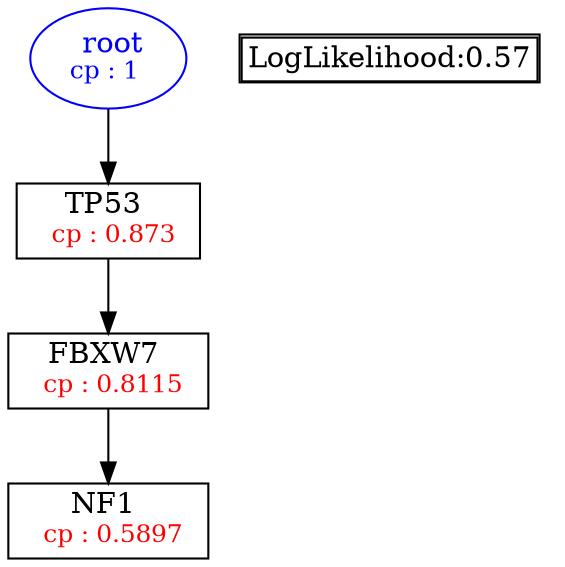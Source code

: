 digraph tree {
    "root" [label=<<font color='Blue'> root</font><br/><font color='Blue' POINT-SIZE='12'>cp : 1 </font>>, shape=oval, color=Blue];
    "S2" [label =<TP53 <br/> <font color='Red' POINT-SIZE='12'> cp : 0.873 </font>>, shape=box];
    "S1" [label =<FBXW7 <br/> <font color='Red' POINT-SIZE='12'> cp : 0.8115 </font>>, shape=box];
    "S3" [label =<NF1 <br/> <font color='Red' POINT-SIZE='12'> cp : 0.5897 </font>>, shape=box];
    "root" -> "S2";
    "S2" -> "S1";
    "S1" -> "S3";

    node[shape=plaintext]
    fontsize="10"
    struct1 [label=
    <<TABLE BORDER="1" CELLBORDER="1" CELLSPACING="0" >
    <TR><TD ALIGN="LEFT">LogLikelihood:0.57</TD></TR>
    </TABLE>>];

}
